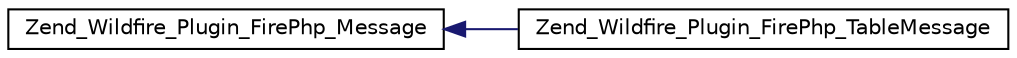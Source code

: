 digraph G
{
  edge [fontname="Helvetica",fontsize="10",labelfontname="Helvetica",labelfontsize="10"];
  node [fontname="Helvetica",fontsize="10",shape=record];
  rankdir="LR";
  Node1 [label="Zend_Wildfire_Plugin_FirePhp_Message",height=0.2,width=0.4,color="black", fillcolor="white", style="filled",URL="$class_zend___wildfire___plugin___fire_php___message.html"];
  Node1 -> Node2 [dir="back",color="midnightblue",fontsize="10",style="solid",fontname="Helvetica"];
  Node2 [label="Zend_Wildfire_Plugin_FirePhp_TableMessage",height=0.2,width=0.4,color="black", fillcolor="white", style="filled",URL="$class_zend___wildfire___plugin___fire_php___table_message.html"];
}
